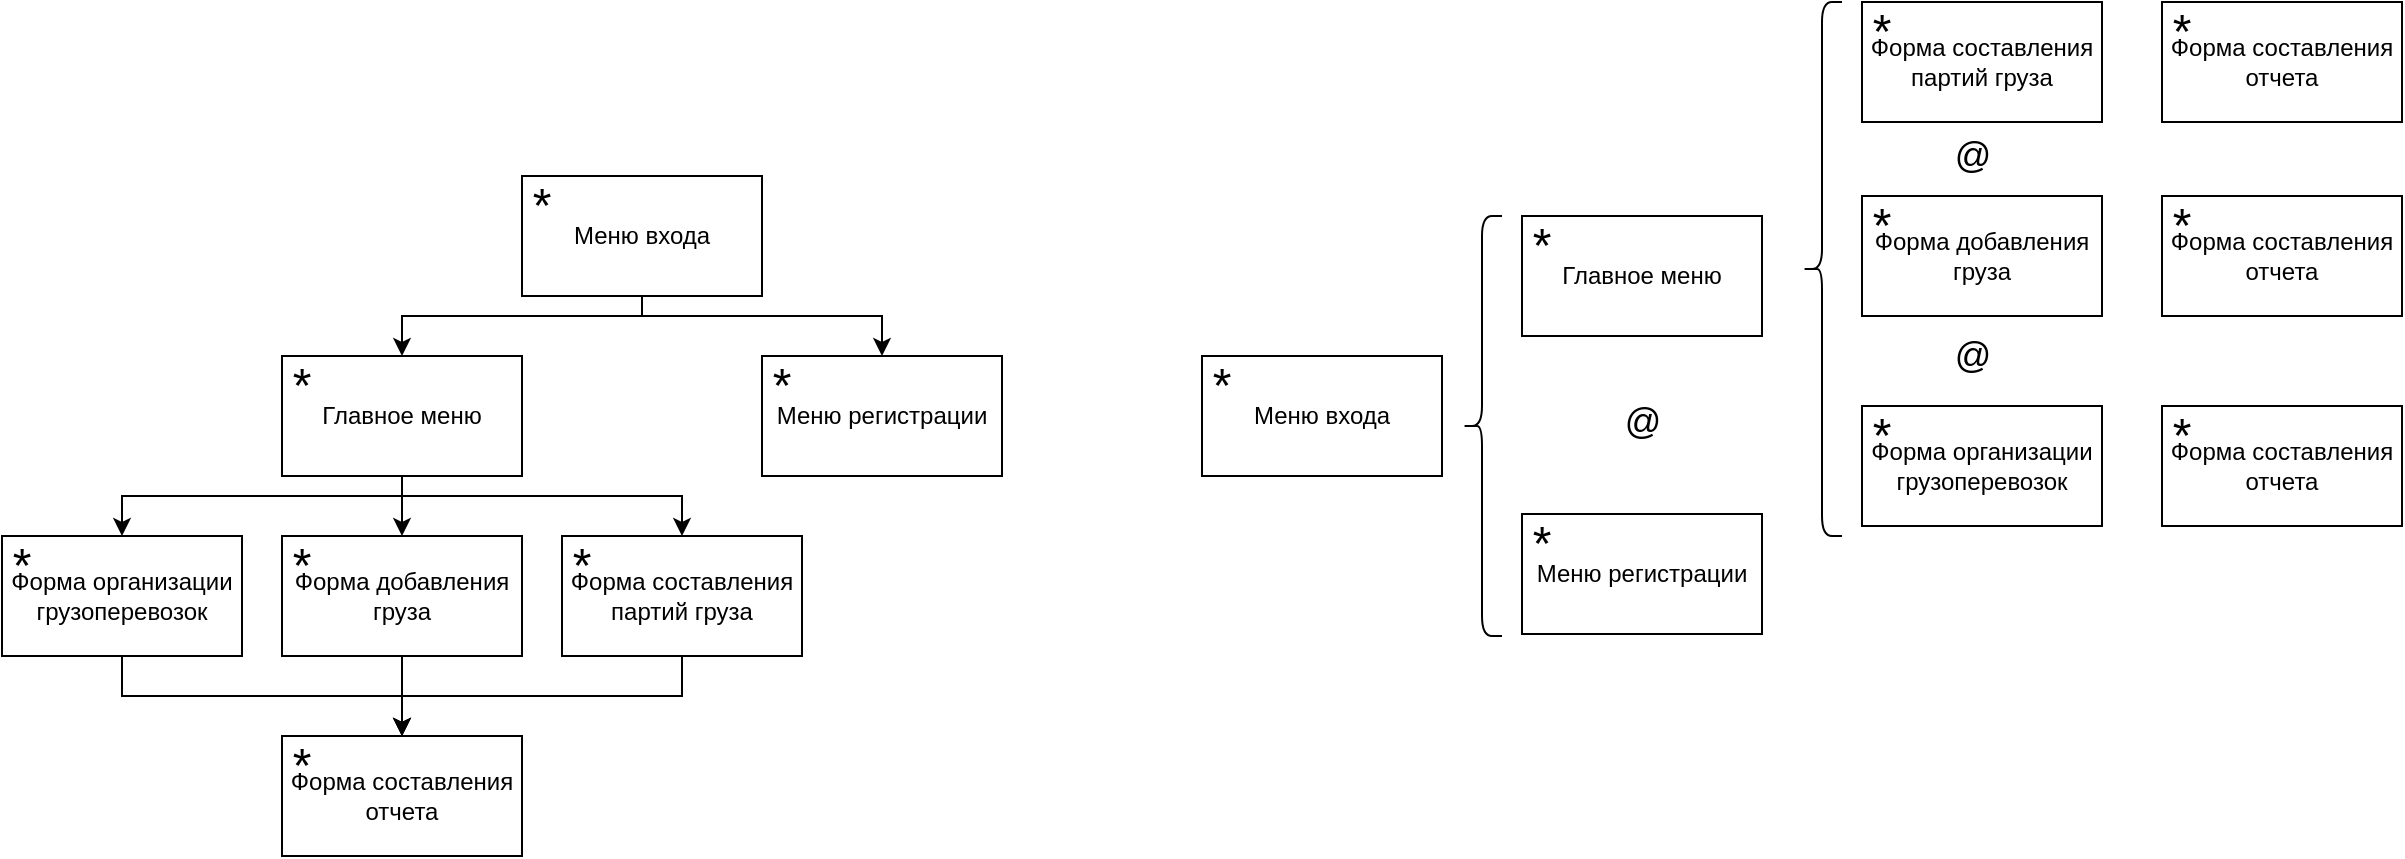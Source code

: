 <mxfile version="15.3.8" type="device"><diagram id="y12Hp4eKkqHIRJcfX7j6" name="Page-1"><mxGraphModel dx="1557" dy="357" grid="1" gridSize="10" guides="1" tooltips="1" connect="1" arrows="1" fold="1" page="1" pageScale="1" pageWidth="827" pageHeight="1169" math="0" shadow="0"><root><mxCell id="0"/><mxCell id="1" parent="0"/><mxCell id="61-f8AakC9g5z55DV-T1-27" style="edgeStyle=orthogonalEdgeStyle;rounded=0;orthogonalLoop=1;jettySize=auto;html=1;entryX=0.5;entryY=0;entryDx=0;entryDy=0;" edge="1" parent="1" source="Esy7YC2tHRham0sW_h12-1" target="61-f8AakC9g5z55DV-T1-3"><mxGeometry relative="1" as="geometry"><Array as="points"><mxPoint x="310" y="210"/><mxPoint x="190" y="210"/></Array></mxGeometry></mxCell><mxCell id="61-f8AakC9g5z55DV-T1-28" style="edgeStyle=orthogonalEdgeStyle;rounded=0;orthogonalLoop=1;jettySize=auto;html=1;entryX=0.5;entryY=0;entryDx=0;entryDy=0;" edge="1" parent="1" source="Esy7YC2tHRham0sW_h12-1" target="61-f8AakC9g5z55DV-T1-1"><mxGeometry relative="1" as="geometry"><Array as="points"><mxPoint x="310" y="210"/><mxPoint x="430" y="210"/></Array></mxGeometry></mxCell><mxCell id="Esy7YC2tHRham0sW_h12-1" value="Меню входа" style="rounded=0;whiteSpace=wrap;html=1;" parent="1" vertex="1"><mxGeometry x="250" y="140" width="120" height="60" as="geometry"/></mxCell><mxCell id="Esy7YC2tHRham0sW_h12-2" value="&lt;font style=&quot;font-size: 24px&quot;&gt;*&lt;/font&gt;" style="text;html=1;strokeColor=none;fillColor=none;align=center;verticalAlign=middle;whiteSpace=wrap;rounded=0;" parent="1" vertex="1"><mxGeometry x="250" y="150" width="20" height="10" as="geometry"/></mxCell><mxCell id="61-f8AakC9g5z55DV-T1-1" value="Меню регистрации" style="rounded=0;whiteSpace=wrap;html=1;" vertex="1" parent="1"><mxGeometry x="370" y="230" width="120" height="60" as="geometry"/></mxCell><mxCell id="61-f8AakC9g5z55DV-T1-2" value="&lt;font style=&quot;font-size: 24px&quot;&gt;*&lt;/font&gt;" style="text;html=1;strokeColor=none;fillColor=none;align=center;verticalAlign=middle;whiteSpace=wrap;rounded=0;" vertex="1" parent="1"><mxGeometry x="370" y="240" width="20" height="10" as="geometry"/></mxCell><mxCell id="61-f8AakC9g5z55DV-T1-29" style="edgeStyle=orthogonalEdgeStyle;rounded=0;orthogonalLoop=1;jettySize=auto;html=1;entryX=0.5;entryY=0;entryDx=0;entryDy=0;" edge="1" parent="1" source="61-f8AakC9g5z55DV-T1-3" target="61-f8AakC9g5z55DV-T1-14"><mxGeometry relative="1" as="geometry"/></mxCell><mxCell id="61-f8AakC9g5z55DV-T1-30" style="edgeStyle=orthogonalEdgeStyle;rounded=0;orthogonalLoop=1;jettySize=auto;html=1;entryX=0.5;entryY=0;entryDx=0;entryDy=0;" edge="1" parent="1" source="61-f8AakC9g5z55DV-T1-3" target="61-f8AakC9g5z55DV-T1-12"><mxGeometry relative="1" as="geometry"><Array as="points"><mxPoint x="190" y="300"/><mxPoint x="330" y="300"/></Array></mxGeometry></mxCell><mxCell id="61-f8AakC9g5z55DV-T1-31" style="edgeStyle=orthogonalEdgeStyle;rounded=0;orthogonalLoop=1;jettySize=auto;html=1;entryX=0.5;entryY=0;entryDx=0;entryDy=0;" edge="1" parent="1" source="61-f8AakC9g5z55DV-T1-3" target="61-f8AakC9g5z55DV-T1-16"><mxGeometry relative="1" as="geometry"><Array as="points"><mxPoint x="190" y="300"/><mxPoint x="50" y="300"/></Array></mxGeometry></mxCell><mxCell id="61-f8AakC9g5z55DV-T1-3" value="Главное меню" style="rounded=0;whiteSpace=wrap;html=1;" vertex="1" parent="1"><mxGeometry x="130" y="230" width="120" height="60" as="geometry"/></mxCell><mxCell id="61-f8AakC9g5z55DV-T1-4" value="&lt;font style=&quot;font-size: 24px&quot;&gt;*&lt;/font&gt;" style="text;html=1;strokeColor=none;fillColor=none;align=center;verticalAlign=middle;whiteSpace=wrap;rounded=0;" vertex="1" parent="1"><mxGeometry x="130" y="240" width="20" height="10" as="geometry"/></mxCell><mxCell id="61-f8AakC9g5z55DV-T1-36" style="edgeStyle=orthogonalEdgeStyle;rounded=0;orthogonalLoop=1;jettySize=auto;html=1;entryX=0.5;entryY=0;entryDx=0;entryDy=0;" edge="1" parent="1" source="61-f8AakC9g5z55DV-T1-12" target="61-f8AakC9g5z55DV-T1-20"><mxGeometry relative="1" as="geometry"><Array as="points"><mxPoint x="330" y="400"/><mxPoint x="190" y="400"/></Array></mxGeometry></mxCell><mxCell id="61-f8AakC9g5z55DV-T1-12" value="Форма составления&lt;br&gt;партий груза" style="rounded=0;whiteSpace=wrap;html=1;" vertex="1" parent="1"><mxGeometry x="270" y="320" width="120" height="60" as="geometry"/></mxCell><mxCell id="61-f8AakC9g5z55DV-T1-13" value="&lt;font style=&quot;font-size: 24px&quot;&gt;*&lt;/font&gt;" style="text;html=1;strokeColor=none;fillColor=none;align=center;verticalAlign=middle;whiteSpace=wrap;rounded=0;" vertex="1" parent="1"><mxGeometry x="270" y="330" width="20" height="10" as="geometry"/></mxCell><mxCell id="61-f8AakC9g5z55DV-T1-37" style="edgeStyle=orthogonalEdgeStyle;rounded=0;orthogonalLoop=1;jettySize=auto;html=1;entryX=0.5;entryY=0;entryDx=0;entryDy=0;" edge="1" parent="1" source="61-f8AakC9g5z55DV-T1-14" target="61-f8AakC9g5z55DV-T1-20"><mxGeometry relative="1" as="geometry"/></mxCell><mxCell id="61-f8AakC9g5z55DV-T1-14" value="Форма добавления&lt;br&gt;груза" style="rounded=0;whiteSpace=wrap;html=1;" vertex="1" parent="1"><mxGeometry x="130" y="320" width="120" height="60" as="geometry"/></mxCell><mxCell id="61-f8AakC9g5z55DV-T1-15" value="&lt;font style=&quot;font-size: 24px&quot;&gt;*&lt;/font&gt;" style="text;html=1;strokeColor=none;fillColor=none;align=center;verticalAlign=middle;whiteSpace=wrap;rounded=0;" vertex="1" parent="1"><mxGeometry x="130" y="330" width="20" height="10" as="geometry"/></mxCell><mxCell id="61-f8AakC9g5z55DV-T1-38" style="edgeStyle=orthogonalEdgeStyle;rounded=0;orthogonalLoop=1;jettySize=auto;html=1;" edge="1" parent="1" source="61-f8AakC9g5z55DV-T1-16"><mxGeometry relative="1" as="geometry"><mxPoint x="190" y="420" as="targetPoint"/><Array as="points"><mxPoint x="50" y="400"/><mxPoint x="190" y="400"/></Array></mxGeometry></mxCell><mxCell id="61-f8AakC9g5z55DV-T1-16" value="Форма организации грузоперевозок" style="rounded=0;whiteSpace=wrap;html=1;" vertex="1" parent="1"><mxGeometry x="-10" y="320" width="120" height="60" as="geometry"/></mxCell><mxCell id="61-f8AakC9g5z55DV-T1-17" value="&lt;font style=&quot;font-size: 24px&quot;&gt;*&lt;/font&gt;" style="text;html=1;strokeColor=none;fillColor=none;align=center;verticalAlign=middle;whiteSpace=wrap;rounded=0;" vertex="1" parent="1"><mxGeometry x="-10" y="330" width="20" height="10" as="geometry"/></mxCell><mxCell id="61-f8AakC9g5z55DV-T1-20" value="Форма составления отчета" style="rounded=0;whiteSpace=wrap;html=1;" vertex="1" parent="1"><mxGeometry x="130" y="420" width="120" height="60" as="geometry"/></mxCell><mxCell id="61-f8AakC9g5z55DV-T1-21" value="&lt;font style=&quot;font-size: 24px&quot;&gt;*&lt;/font&gt;" style="text;html=1;strokeColor=none;fillColor=none;align=center;verticalAlign=middle;whiteSpace=wrap;rounded=0;" vertex="1" parent="1"><mxGeometry x="130" y="430" width="20" height="10" as="geometry"/></mxCell><mxCell id="61-f8AakC9g5z55DV-T1-41" value="Меню входа" style="rounded=0;whiteSpace=wrap;html=1;" vertex="1" parent="1"><mxGeometry x="590" y="230" width="120" height="60" as="geometry"/></mxCell><mxCell id="61-f8AakC9g5z55DV-T1-42" value="&lt;font style=&quot;font-size: 24px&quot;&gt;*&lt;/font&gt;" style="text;html=1;strokeColor=none;fillColor=none;align=center;verticalAlign=middle;whiteSpace=wrap;rounded=0;" vertex="1" parent="1"><mxGeometry x="590" y="240" width="20" height="10" as="geometry"/></mxCell><mxCell id="61-f8AakC9g5z55DV-T1-43" value="Меню регистрации" style="rounded=0;whiteSpace=wrap;html=1;" vertex="1" parent="1"><mxGeometry x="750" y="309" width="120" height="60" as="geometry"/></mxCell><mxCell id="61-f8AakC9g5z55DV-T1-44" value="&lt;font style=&quot;font-size: 24px&quot;&gt;*&lt;/font&gt;" style="text;html=1;strokeColor=none;fillColor=none;align=center;verticalAlign=middle;whiteSpace=wrap;rounded=0;" vertex="1" parent="1"><mxGeometry x="750" y="319" width="20" height="10" as="geometry"/></mxCell><mxCell id="61-f8AakC9g5z55DV-T1-48" value="Главное меню" style="rounded=0;whiteSpace=wrap;html=1;" vertex="1" parent="1"><mxGeometry x="750" y="160" width="120" height="60" as="geometry"/></mxCell><mxCell id="61-f8AakC9g5z55DV-T1-49" value="&lt;font style=&quot;font-size: 24px&quot;&gt;*&lt;/font&gt;" style="text;html=1;strokeColor=none;fillColor=none;align=center;verticalAlign=middle;whiteSpace=wrap;rounded=0;" vertex="1" parent="1"><mxGeometry x="750" y="170" width="20" height="10" as="geometry"/></mxCell><mxCell id="61-f8AakC9g5z55DV-T1-51" value="Форма составления&lt;br&gt;партий груза" style="rounded=0;whiteSpace=wrap;html=1;" vertex="1" parent="1"><mxGeometry x="920" y="53" width="120" height="60" as="geometry"/></mxCell><mxCell id="61-f8AakC9g5z55DV-T1-52" value="&lt;font style=&quot;font-size: 24px&quot;&gt;*&lt;/font&gt;" style="text;html=1;strokeColor=none;fillColor=none;align=center;verticalAlign=middle;whiteSpace=wrap;rounded=0;" vertex="1" parent="1"><mxGeometry x="920" y="63" width="20" height="10" as="geometry"/></mxCell><mxCell id="61-f8AakC9g5z55DV-T1-54" value="Форма добавления&lt;br&gt;груза" style="rounded=0;whiteSpace=wrap;html=1;" vertex="1" parent="1"><mxGeometry x="920" y="150" width="120" height="60" as="geometry"/></mxCell><mxCell id="61-f8AakC9g5z55DV-T1-55" value="&lt;font style=&quot;font-size: 24px&quot;&gt;*&lt;/font&gt;" style="text;html=1;strokeColor=none;fillColor=none;align=center;verticalAlign=middle;whiteSpace=wrap;rounded=0;" vertex="1" parent="1"><mxGeometry x="920" y="160" width="20" height="10" as="geometry"/></mxCell><mxCell id="61-f8AakC9g5z55DV-T1-57" value="Форма организации грузоперевозок" style="rounded=0;whiteSpace=wrap;html=1;" vertex="1" parent="1"><mxGeometry x="920" y="255" width="120" height="60" as="geometry"/></mxCell><mxCell id="61-f8AakC9g5z55DV-T1-58" value="&lt;font style=&quot;font-size: 24px&quot;&gt;*&lt;/font&gt;" style="text;html=1;strokeColor=none;fillColor=none;align=center;verticalAlign=middle;whiteSpace=wrap;rounded=0;" vertex="1" parent="1"><mxGeometry x="920" y="265" width="20" height="10" as="geometry"/></mxCell><mxCell id="61-f8AakC9g5z55DV-T1-59" value="Форма составления отчета" style="rounded=0;whiteSpace=wrap;html=1;" vertex="1" parent="1"><mxGeometry x="1070" y="150" width="120" height="60" as="geometry"/></mxCell><mxCell id="61-f8AakC9g5z55DV-T1-60" value="&lt;font style=&quot;font-size: 24px&quot;&gt;*&lt;/font&gt;" style="text;html=1;strokeColor=none;fillColor=none;align=center;verticalAlign=middle;whiteSpace=wrap;rounded=0;" vertex="1" parent="1"><mxGeometry x="1070" y="160" width="20" height="10" as="geometry"/></mxCell><mxCell id="61-f8AakC9g5z55DV-T1-61" value="" style="shape=curlyBracket;whiteSpace=wrap;html=1;rounded=1;" vertex="1" parent="1"><mxGeometry x="890" y="53" width="20" height="267" as="geometry"/></mxCell><mxCell id="61-f8AakC9g5z55DV-T1-62" value="&lt;font style=&quot;font-size: 18px&quot;&gt;@&lt;/font&gt;" style="text;html=1;align=center;verticalAlign=middle;resizable=0;points=[];autosize=1;strokeColor=none;fillColor=none;" vertex="1" parent="1"><mxGeometry x="795" y="253" width="30" height="20" as="geometry"/></mxCell><mxCell id="61-f8AakC9g5z55DV-T1-63" value="" style="shape=curlyBracket;whiteSpace=wrap;html=1;rounded=1;" vertex="1" parent="1"><mxGeometry x="720" y="160" width="20" height="210" as="geometry"/></mxCell><mxCell id="61-f8AakC9g5z55DV-T1-64" value="&lt;font style=&quot;font-size: 18px&quot;&gt;@&lt;/font&gt;" style="text;html=1;align=center;verticalAlign=middle;resizable=0;points=[];autosize=1;strokeColor=none;fillColor=none;" vertex="1" parent="1"><mxGeometry x="960" y="220" width="30" height="20" as="geometry"/></mxCell><mxCell id="61-f8AakC9g5z55DV-T1-65" value="&lt;font style=&quot;font-size: 18px&quot;&gt;@&lt;/font&gt;" style="text;html=1;align=center;verticalAlign=middle;resizable=0;points=[];autosize=1;strokeColor=none;fillColor=none;" vertex="1" parent="1"><mxGeometry x="960" y="120" width="30" height="20" as="geometry"/></mxCell><mxCell id="61-f8AakC9g5z55DV-T1-66" value="Форма составления отчета" style="rounded=0;whiteSpace=wrap;html=1;" vertex="1" parent="1"><mxGeometry x="1070" y="53" width="120" height="60" as="geometry"/></mxCell><mxCell id="61-f8AakC9g5z55DV-T1-67" value="&lt;font style=&quot;font-size: 24px&quot;&gt;*&lt;/font&gt;" style="text;html=1;strokeColor=none;fillColor=none;align=center;verticalAlign=middle;whiteSpace=wrap;rounded=0;" vertex="1" parent="1"><mxGeometry x="1070" y="63" width="20" height="10" as="geometry"/></mxCell><mxCell id="61-f8AakC9g5z55DV-T1-68" value="Форма составления отчета" style="rounded=0;whiteSpace=wrap;html=1;" vertex="1" parent="1"><mxGeometry x="1070" y="255" width="120" height="60" as="geometry"/></mxCell><mxCell id="61-f8AakC9g5z55DV-T1-69" value="&lt;font style=&quot;font-size: 24px&quot;&gt;*&lt;/font&gt;" style="text;html=1;strokeColor=none;fillColor=none;align=center;verticalAlign=middle;whiteSpace=wrap;rounded=0;" vertex="1" parent="1"><mxGeometry x="1070" y="265" width="20" height="10" as="geometry"/></mxCell></root></mxGraphModel></diagram></mxfile>